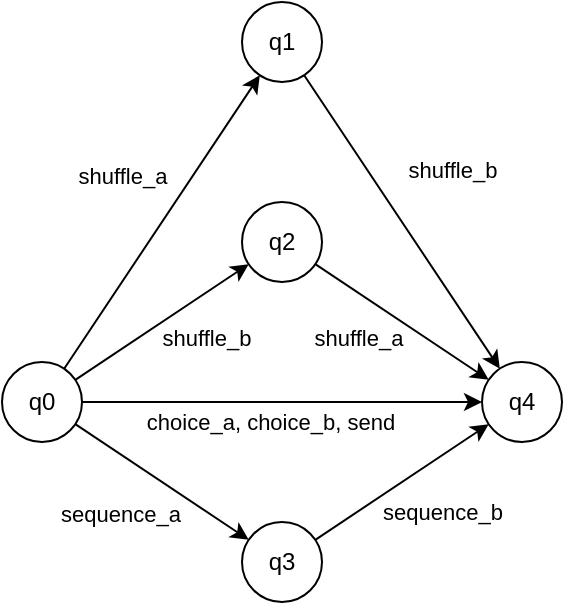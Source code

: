 <mxfile version="21.8.1" type="device">
  <diagram name="Pagina-1" id="uISSEu5XN-nP_gT7Fkub">
    <mxGraphModel dx="472" dy="855" grid="1" gridSize="10" guides="1" tooltips="1" connect="1" arrows="1" fold="1" page="1" pageScale="1" pageWidth="827" pageHeight="1169" math="0" shadow="0">
      <root>
        <mxCell id="0" />
        <mxCell id="1" parent="0" />
        <mxCell id="IwvSkkofRuMbl7YpwzWf-52" style="rounded=0;orthogonalLoop=1;jettySize=auto;html=1;" parent="1" source="IwvSkkofRuMbl7YpwzWf-47" target="IwvSkkofRuMbl7YpwzWf-48" edge="1">
          <mxGeometry relative="1" as="geometry" />
        </mxCell>
        <mxCell id="IwvSkkofRuMbl7YpwzWf-63" value="shuffle_a" style="edgeLabel;html=1;align=center;verticalAlign=middle;resizable=0;points=[];" parent="IwvSkkofRuMbl7YpwzWf-52" vertex="1" connectable="0">
          <mxGeometry x="0.142" y="4" relative="1" as="geometry">
            <mxPoint x="-24" y="-11" as="offset" />
          </mxGeometry>
        </mxCell>
        <mxCell id="IwvSkkofRuMbl7YpwzWf-53" style="rounded=0;orthogonalLoop=1;jettySize=auto;html=1;" parent="1" source="IwvSkkofRuMbl7YpwzWf-47" target="IwvSkkofRuMbl7YpwzWf-50" edge="1">
          <mxGeometry relative="1" as="geometry" />
        </mxCell>
        <mxCell id="IwvSkkofRuMbl7YpwzWf-54" style="rounded=0;orthogonalLoop=1;jettySize=auto;html=1;" parent="1" source="IwvSkkofRuMbl7YpwzWf-47" target="IwvSkkofRuMbl7YpwzWf-51" edge="1">
          <mxGeometry relative="1" as="geometry" />
        </mxCell>
        <mxCell id="IwvSkkofRuMbl7YpwzWf-70" value="sequence_a" style="edgeLabel;html=1;align=center;verticalAlign=middle;resizable=0;points=[];" parent="IwvSkkofRuMbl7YpwzWf-54" vertex="1" connectable="0">
          <mxGeometry x="0.445" y="-1" relative="1" as="geometry">
            <mxPoint x="-40" y="2" as="offset" />
          </mxGeometry>
        </mxCell>
        <mxCell id="IwvSkkofRuMbl7YpwzWf-56" style="edgeStyle=orthogonalEdgeStyle;rounded=0;orthogonalLoop=1;jettySize=auto;html=1;" parent="1" source="IwvSkkofRuMbl7YpwzWf-47" target="IwvSkkofRuMbl7YpwzWf-55" edge="1">
          <mxGeometry relative="1" as="geometry" />
        </mxCell>
        <mxCell id="IwvSkkofRuMbl7YpwzWf-67" value="choice_a, choice_b, send" style="edgeLabel;html=1;align=center;verticalAlign=middle;resizable=0;points=[];" parent="IwvSkkofRuMbl7YpwzWf-56" vertex="1" connectable="0">
          <mxGeometry x="0.14" y="3" relative="1" as="geometry">
            <mxPoint x="-20" y="13" as="offset" />
          </mxGeometry>
        </mxCell>
        <mxCell id="IwvSkkofRuMbl7YpwzWf-47" value="q0" style="ellipse;whiteSpace=wrap;html=1;aspect=fixed;" parent="1" vertex="1">
          <mxGeometry x="80" y="600" width="40" height="40" as="geometry" />
        </mxCell>
        <mxCell id="IwvSkkofRuMbl7YpwzWf-61" style="rounded=0;orthogonalLoop=1;jettySize=auto;html=1;" parent="1" source="IwvSkkofRuMbl7YpwzWf-48" target="IwvSkkofRuMbl7YpwzWf-55" edge="1">
          <mxGeometry relative="1" as="geometry" />
        </mxCell>
        <mxCell id="IwvSkkofRuMbl7YpwzWf-48" value="q1" style="ellipse;whiteSpace=wrap;html=1;aspect=fixed;" parent="1" vertex="1">
          <mxGeometry x="200" y="420" width="40" height="40" as="geometry" />
        </mxCell>
        <mxCell id="IwvSkkofRuMbl7YpwzWf-62" style="rounded=0;orthogonalLoop=1;jettySize=auto;html=1;" parent="1" source="IwvSkkofRuMbl7YpwzWf-50" target="IwvSkkofRuMbl7YpwzWf-55" edge="1">
          <mxGeometry relative="1" as="geometry" />
        </mxCell>
        <mxCell id="IwvSkkofRuMbl7YpwzWf-50" value="q2" style="ellipse;whiteSpace=wrap;html=1;aspect=fixed;" parent="1" vertex="1">
          <mxGeometry x="200" y="520" width="40" height="40" as="geometry" />
        </mxCell>
        <mxCell id="IwvSkkofRuMbl7YpwzWf-60" style="rounded=0;orthogonalLoop=1;jettySize=auto;html=1;" parent="1" source="IwvSkkofRuMbl7YpwzWf-51" target="IwvSkkofRuMbl7YpwzWf-55" edge="1">
          <mxGeometry relative="1" as="geometry" />
        </mxCell>
        <mxCell id="IwvSkkofRuMbl7YpwzWf-51" value="q3" style="ellipse;whiteSpace=wrap;html=1;aspect=fixed;" parent="1" vertex="1">
          <mxGeometry x="200" y="680" width="40" height="40" as="geometry" />
        </mxCell>
        <mxCell id="IwvSkkofRuMbl7YpwzWf-55" value="q4" style="ellipse;whiteSpace=wrap;html=1;aspect=fixed;" parent="1" vertex="1">
          <mxGeometry x="320" y="600" width="40" height="40" as="geometry" />
        </mxCell>
        <mxCell id="IwvSkkofRuMbl7YpwzWf-64" value="shuffle_a" style="edgeLabel;html=1;align=center;verticalAlign=middle;resizable=0;points=[];" parent="1" vertex="1" connectable="0">
          <mxGeometry x="258.0" y="588.004" as="geometry" />
        </mxCell>
        <mxCell id="IwvSkkofRuMbl7YpwzWf-65" value="shuffle_b" style="edgeLabel;html=1;align=center;verticalAlign=middle;resizable=0;points=[];" parent="1" vertex="1" connectable="0">
          <mxGeometry x="160.0" y="530.004" as="geometry">
            <mxPoint x="145" y="-26" as="offset" />
          </mxGeometry>
        </mxCell>
        <mxCell id="IwvSkkofRuMbl7YpwzWf-66" value="sequence_b" style="edgeLabel;html=1;align=center;verticalAlign=middle;resizable=0;points=[];" parent="1" vertex="1" connectable="0">
          <mxGeometry x="300.0" y="675.004" as="geometry" />
        </mxCell>
        <mxCell id="IwvSkkofRuMbl7YpwzWf-71" value="shuffle_b" style="edgeLabel;html=1;align=center;verticalAlign=middle;resizable=0;points=[];" parent="1" vertex="1" connectable="0">
          <mxGeometry x="180.0" y="590.004" as="geometry">
            <mxPoint x="2" y="-2" as="offset" />
          </mxGeometry>
        </mxCell>
      </root>
    </mxGraphModel>
  </diagram>
</mxfile>
